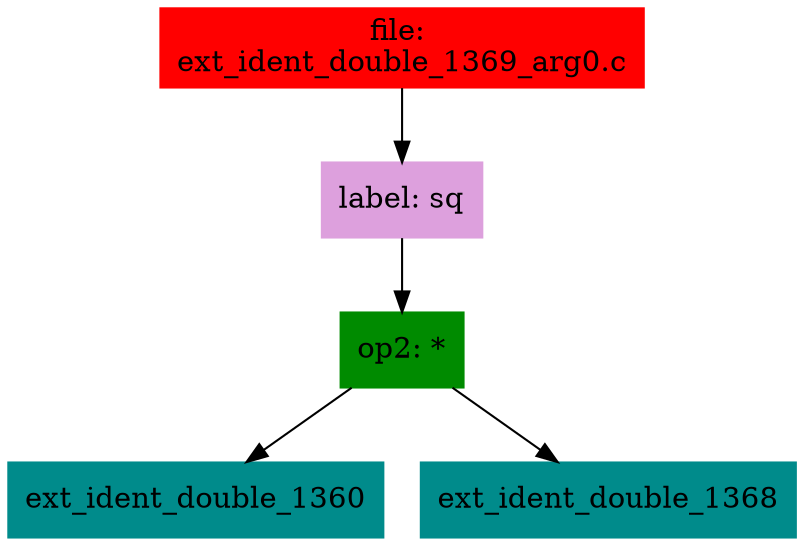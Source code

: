 digraph G {
node [shape=box]

0 [label="file: 
ext_ident_double_1369_arg0.c",color=red, style=filled]
1 [label="label: sq",color=plum, style=filled]
0 -> 1
2 [label="op2: *",color=green4, style=filled]
1 -> 2
3 [label="ext_ident_double_1360",color=cyan4, style=filled]
2 -> 3
293 [label="ext_ident_double_1368",color=cyan4, style=filled]
2 -> 293


}

